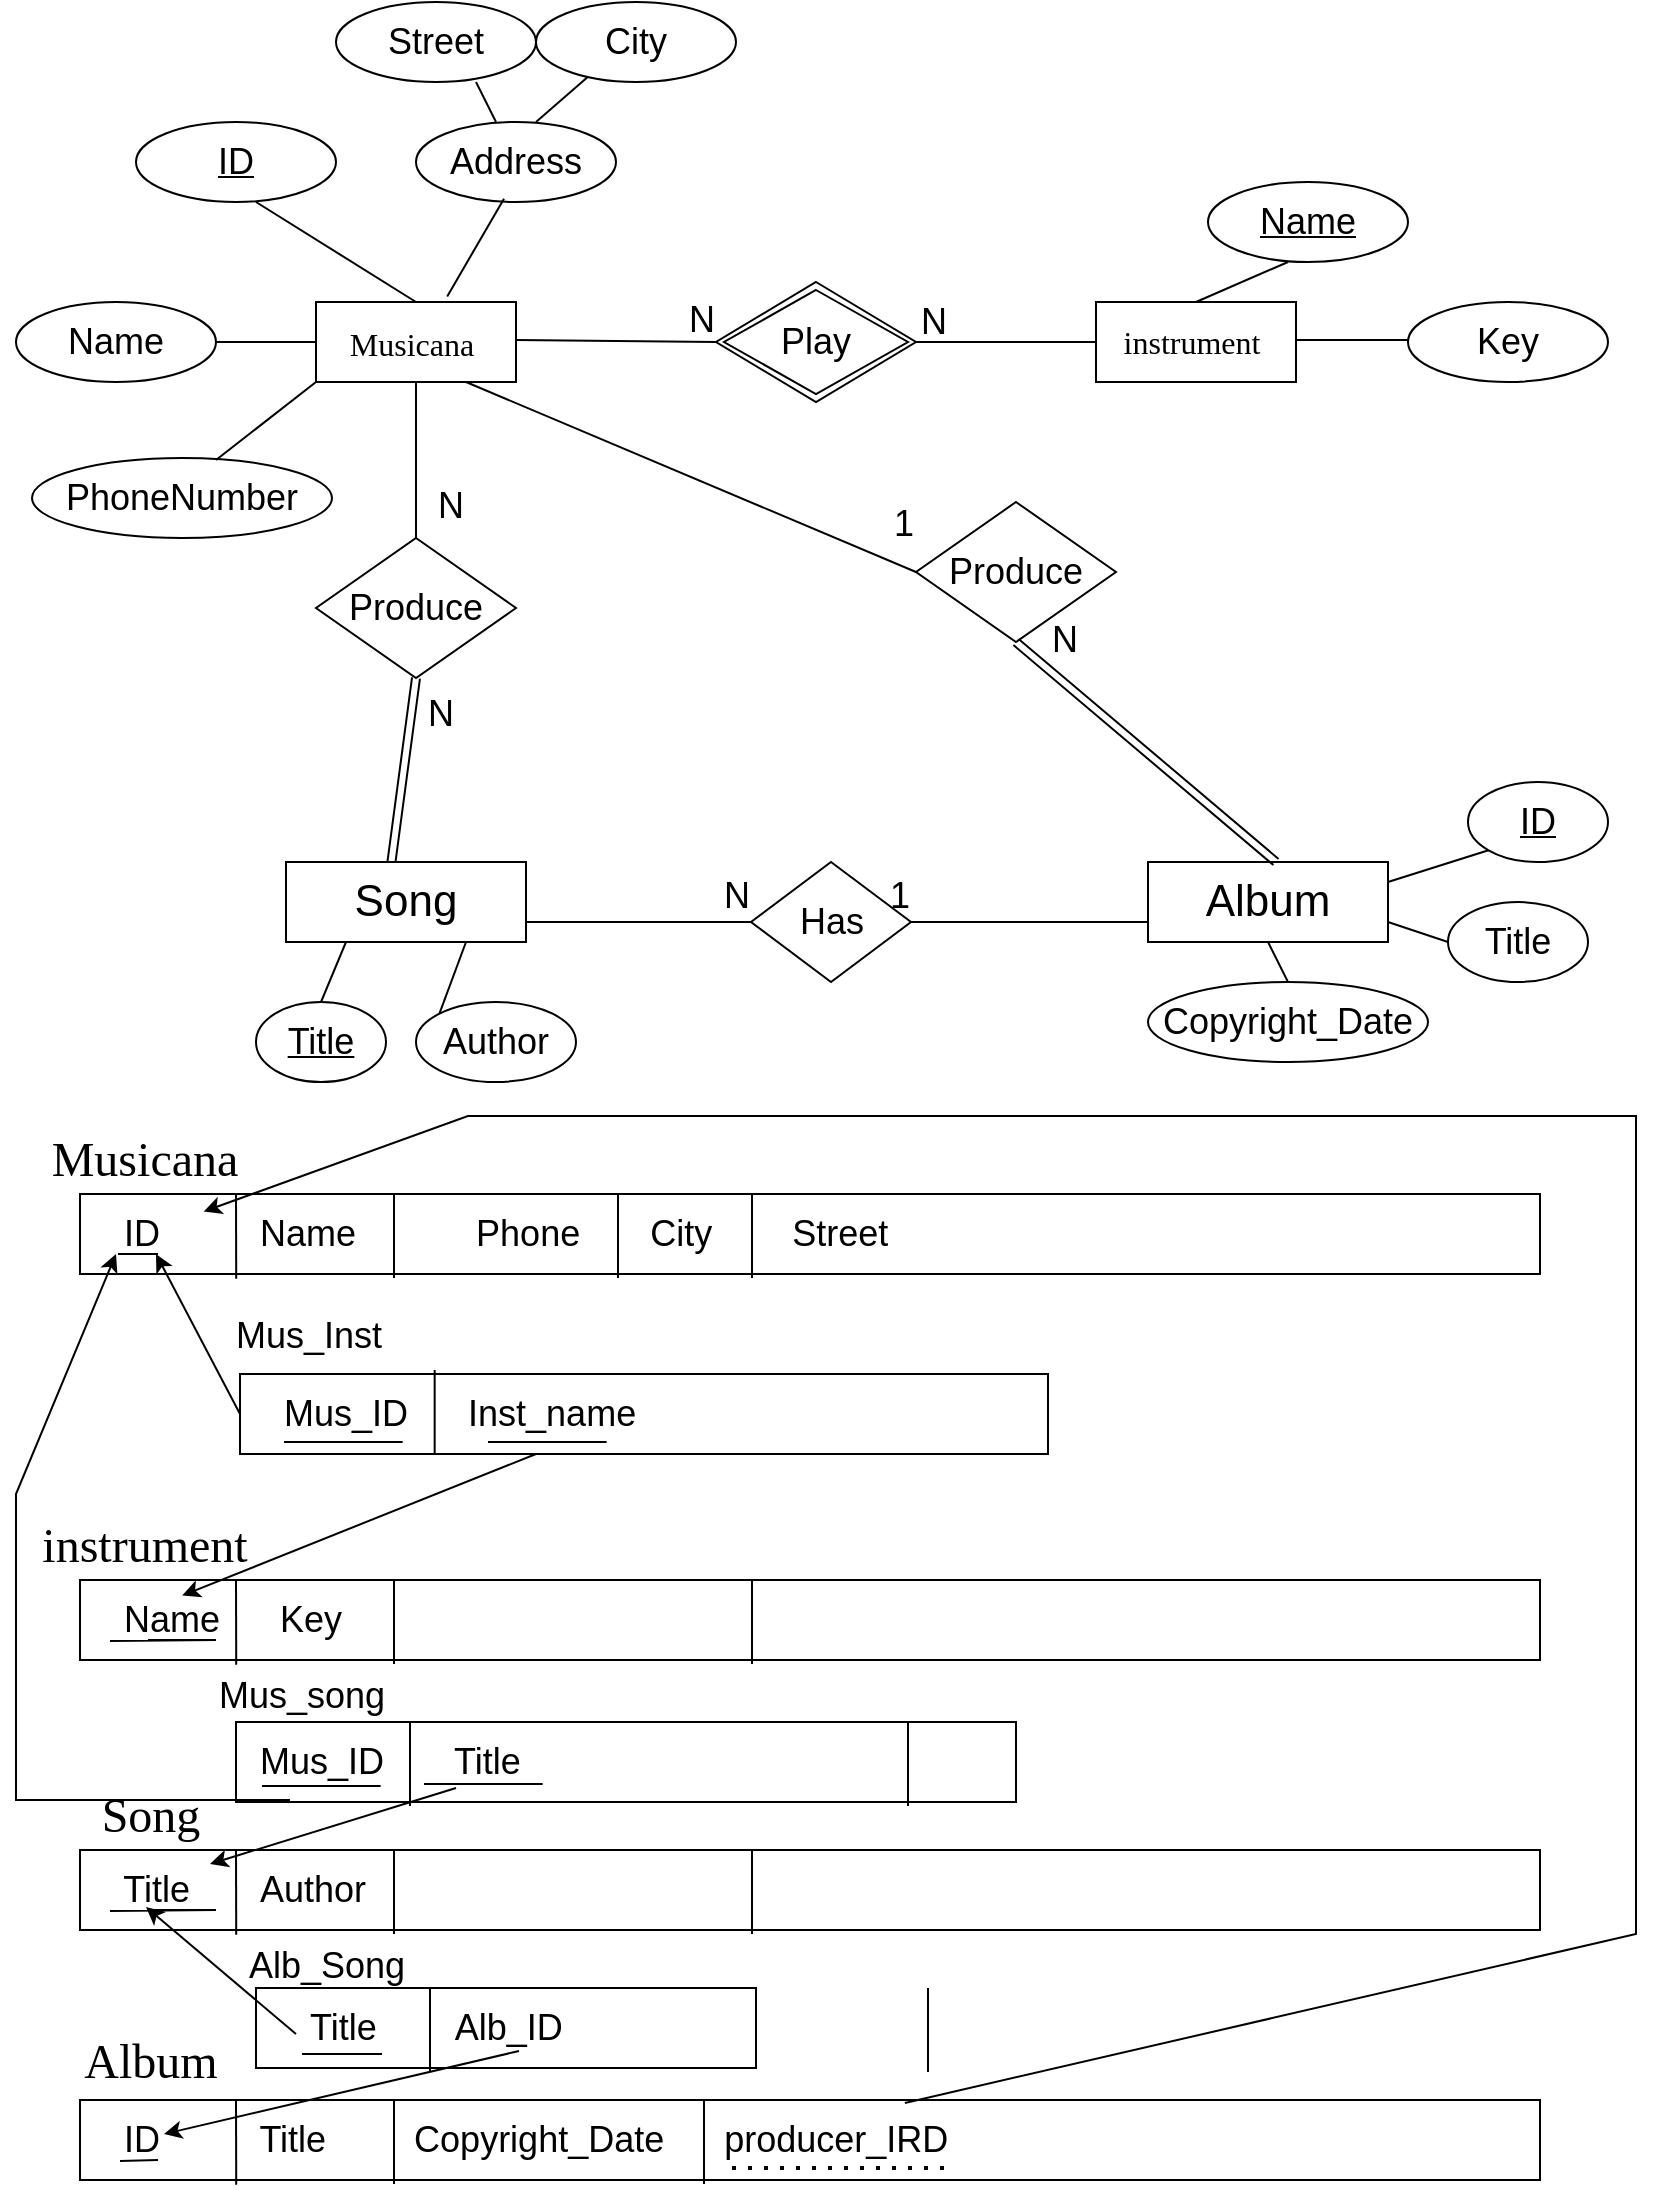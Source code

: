 <mxfile version="24.7.5">
  <diagram name="Page-1" id="nzHkagQQSFCx0A0-8uom">
    <mxGraphModel dx="2302" dy="1347" grid="1" gridSize="10" guides="1" tooltips="1" connect="1" arrows="1" fold="1" page="1" pageScale="1" pageWidth="850" pageHeight="1100" math="0" shadow="0">
      <root>
        <mxCell id="0" />
        <mxCell id="1" parent="0" />
        <mxCell id="NUFsKL0PFLLsc1Rbk0hu-1" value="&lt;span style=&quot;font-size:12.0pt;font-family:&amp;quot;Cambria&amp;quot;,serif;&lt;br/&gt;mso-fareast-font-family:&amp;quot;Times New Roman&amp;quot;;mso-bidi-font-family:TimesNewRomanPSMT;&lt;br/&gt;mso-ansi-language:EN-US;mso-fareast-language:EN-US;mso-bidi-language:AR-EG&quot;&gt;Musicana&amp;nbsp;&lt;/span&gt;" style="whiteSpace=wrap;html=1;align=center;strokeColor=default;verticalAlign=middle;fontFamily=Helvetica;fontSize=22;fontColor=default;fillColor=default;" parent="1" vertex="1">
          <mxGeometry x="160" y="154" width="100" height="40" as="geometry" />
        </mxCell>
        <mxCell id="NUFsKL0PFLLsc1Rbk0hu-2" value="Name" style="ellipse;whiteSpace=wrap;html=1;align=center;strokeColor=default;verticalAlign=middle;fontFamily=Helvetica;fontSize=18;fontColor=default;fontStyle=0;fillColor=default;" parent="1" vertex="1">
          <mxGeometry x="10" y="154" width="100" height="40" as="geometry" />
        </mxCell>
        <mxCell id="NUFsKL0PFLLsc1Rbk0hu-3" value="Address" style="ellipse;whiteSpace=wrap;html=1;align=center;strokeColor=default;verticalAlign=middle;fontFamily=Helvetica;fontSize=18;fontColor=default;fontStyle=0;fillColor=default;" parent="1" vertex="1">
          <mxGeometry x="210" y="64" width="100" height="40" as="geometry" />
        </mxCell>
        <mxCell id="NUFsKL0PFLLsc1Rbk0hu-4" value="" style="endArrow=none;html=1;rounded=0;entryX=0.5;entryY=0;entryDx=0;entryDy=0;" parent="1" target="NUFsKL0PFLLsc1Rbk0hu-1" edge="1">
          <mxGeometry relative="1" as="geometry">
            <mxPoint x="130" y="104" as="sourcePoint" />
            <mxPoint x="170" y="134" as="targetPoint" />
            <Array as="points" />
          </mxGeometry>
        </mxCell>
        <mxCell id="NUFsKL0PFLLsc1Rbk0hu-5" value="" style="endArrow=none;html=1;rounded=0;entryX=0;entryY=0.5;entryDx=0;entryDy=0;exitX=1;exitY=0.5;exitDx=0;exitDy=0;" parent="1" target="NUFsKL0PFLLsc1Rbk0hu-1" edge="1">
          <mxGeometry relative="1" as="geometry">
            <mxPoint x="110" y="174" as="sourcePoint" />
            <mxPoint x="215" y="164" as="targetPoint" />
            <Array as="points" />
          </mxGeometry>
        </mxCell>
        <mxCell id="NUFsKL0PFLLsc1Rbk0hu-6" value="" style="endArrow=none;html=1;rounded=0;entryX=0.656;entryY=-0.07;entryDx=0;entryDy=0;exitX=0.44;exitY=0.96;exitDx=0;exitDy=0;exitPerimeter=0;entryPerimeter=0;" parent="1" source="NUFsKL0PFLLsc1Rbk0hu-3" target="NUFsKL0PFLLsc1Rbk0hu-1" edge="1">
          <mxGeometry relative="1" as="geometry">
            <mxPoint x="140" y="234" as="sourcePoint" />
            <mxPoint x="190" y="234" as="targetPoint" />
            <Array as="points" />
          </mxGeometry>
        </mxCell>
        <mxCell id="NUFsKL0PFLLsc1Rbk0hu-7" value="" style="endArrow=none;html=1;rounded=0;" parent="1" edge="1">
          <mxGeometry relative="1" as="geometry">
            <mxPoint x="250" y="64" as="sourcePoint" />
            <mxPoint x="240" y="44" as="targetPoint" />
            <Array as="points" />
          </mxGeometry>
        </mxCell>
        <mxCell id="NUFsKL0PFLLsc1Rbk0hu-8" value="" style="endArrow=none;html=1;rounded=0;entryX=0.276;entryY=0.9;entryDx=0;entryDy=0;entryPerimeter=0;" parent="1" target="NUFsKL0PFLLsc1Rbk0hu-9" edge="1">
          <mxGeometry relative="1" as="geometry">
            <mxPoint x="270" y="64" as="sourcePoint" />
            <mxPoint x="290" y="44" as="targetPoint" />
            <Array as="points" />
          </mxGeometry>
        </mxCell>
        <mxCell id="NUFsKL0PFLLsc1Rbk0hu-9" value="City" style="ellipse;whiteSpace=wrap;html=1;align=center;strokeColor=default;verticalAlign=middle;fontFamily=Helvetica;fontSize=18;fontColor=default;fontStyle=0;fillColor=default;" parent="1" vertex="1">
          <mxGeometry x="270" y="4" width="100" height="40" as="geometry" />
        </mxCell>
        <mxCell id="NUFsKL0PFLLsc1Rbk0hu-10" value="Street" style="ellipse;whiteSpace=wrap;html=1;align=center;strokeColor=default;verticalAlign=middle;fontFamily=Helvetica;fontSize=18;fontColor=default;fontStyle=0;fillColor=default;" parent="1" vertex="1">
          <mxGeometry x="170" y="4" width="100" height="40" as="geometry" />
        </mxCell>
        <mxCell id="NUFsKL0PFLLsc1Rbk0hu-11" value="PhoneNumber" style="ellipse;whiteSpace=wrap;html=1;align=center;strokeColor=default;verticalAlign=middle;fontFamily=Helvetica;fontSize=18;fontColor=default;fontStyle=0;fillColor=default;" parent="1" vertex="1">
          <mxGeometry x="18" y="232" width="150" height="40" as="geometry" />
        </mxCell>
        <mxCell id="NUFsKL0PFLLsc1Rbk0hu-12" value="" style="endArrow=none;html=1;rounded=0;entryX=0.656;entryY=-0.07;entryDx=0;entryDy=0;exitX=0;exitY=1;exitDx=0;exitDy=0;entryPerimeter=0;" parent="1" source="NUFsKL0PFLLsc1Rbk0hu-1" edge="1">
          <mxGeometry relative="1" as="geometry">
            <mxPoint x="138" y="184" as="sourcePoint" />
            <mxPoint x="110" y="233" as="targetPoint" />
            <Array as="points" />
          </mxGeometry>
        </mxCell>
        <mxCell id="NUFsKL0PFLLsc1Rbk0hu-13" value="&lt;span style=&quot;font-size:12.0pt;font-family:&amp;quot;Cambria&amp;quot;,serif;&lt;br/&gt;mso-fareast-font-family:&amp;quot;Times New Roman&amp;quot;;mso-bidi-font-family:TimesNewRomanPSMT;&lt;br/&gt;mso-ansi-language:EN-US;mso-fareast-language:EN-US;mso-bidi-language:AR-EG&quot;&gt;instrument&amp;nbsp;&lt;/span&gt;" style="whiteSpace=wrap;html=1;align=center;" parent="1" vertex="1">
          <mxGeometry x="550" y="154" width="100" height="40" as="geometry" />
        </mxCell>
        <mxCell id="NUFsKL0PFLLsc1Rbk0hu-14" value="" style="endArrow=none;html=1;rounded=0;entryX=0.4;entryY=1;entryDx=0;entryDy=0;exitX=0.5;exitY=0;exitDx=0;exitDy=0;entryPerimeter=0;" parent="1" source="NUFsKL0PFLLsc1Rbk0hu-13" target="NUFsKL0PFLLsc1Rbk0hu-17" edge="1">
          <mxGeometry relative="1" as="geometry">
            <mxPoint x="586" y="133.5" as="sourcePoint" />
            <mxPoint x="636" y="133.5" as="targetPoint" />
            <Array as="points" />
          </mxGeometry>
        </mxCell>
        <mxCell id="NUFsKL0PFLLsc1Rbk0hu-15" value="Key" style="ellipse;whiteSpace=wrap;html=1;align=center;strokeColor=default;verticalAlign=middle;fontFamily=Helvetica;fontSize=18;fontColor=default;fontStyle=0;fillColor=default;" parent="1" vertex="1">
          <mxGeometry x="706" y="154" width="100" height="40" as="geometry" />
        </mxCell>
        <mxCell id="NUFsKL0PFLLsc1Rbk0hu-16" value="" style="endArrow=none;html=1;rounded=0;entryX=0.656;entryY=-0.07;entryDx=0;entryDy=0;entryPerimeter=0;" parent="1" edge="1">
          <mxGeometry relative="1" as="geometry">
            <mxPoint x="706" y="173" as="sourcePoint" />
            <mxPoint x="650" y="173" as="targetPoint" />
            <Array as="points" />
          </mxGeometry>
        </mxCell>
        <mxCell id="NUFsKL0PFLLsc1Rbk0hu-17" value="Name" style="ellipse;whiteSpace=wrap;html=1;align=center;fontStyle=4;strokeColor=default;verticalAlign=middle;fontFamily=Helvetica;fontSize=18;fontColor=default;fillColor=default;" parent="1" vertex="1">
          <mxGeometry x="606" y="94" width="100" height="40" as="geometry" />
        </mxCell>
        <mxCell id="NUFsKL0PFLLsc1Rbk0hu-18" value="Song" style="whiteSpace=wrap;html=1;align=center;fontSize=22;" parent="1" vertex="1">
          <mxGeometry x="145" y="434" width="120" height="40" as="geometry" />
        </mxCell>
        <mxCell id="NUFsKL0PFLLsc1Rbk0hu-19" value="Title" style="ellipse;whiteSpace=wrap;html=1;align=center;fontStyle=4;fontSize=18;strokeColor=default;verticalAlign=middle;fontFamily=Helvetica;fontColor=default;fillColor=default;" parent="1" vertex="1">
          <mxGeometry x="130" y="504" width="65" height="40" as="geometry" />
        </mxCell>
        <mxCell id="NUFsKL0PFLLsc1Rbk0hu-20" value="Author" style="ellipse;whiteSpace=wrap;html=1;align=center;fontStyle=0;fontSize=18;strokeColor=default;verticalAlign=middle;fontFamily=Helvetica;fontColor=default;fillColor=default;" parent="1" vertex="1">
          <mxGeometry x="210" y="504" width="80" height="40" as="geometry" />
        </mxCell>
        <mxCell id="NUFsKL0PFLLsc1Rbk0hu-21" value="" style="endArrow=none;html=1;rounded=0;fontSize=18;exitX=0;exitY=0;exitDx=0;exitDy=0;entryX=0.75;entryY=1;entryDx=0;entryDy=0;" parent="1" source="NUFsKL0PFLLsc1Rbk0hu-20" target="NUFsKL0PFLLsc1Rbk0hu-18" edge="1">
          <mxGeometry relative="1" as="geometry">
            <mxPoint x="105" y="244" as="sourcePoint" />
            <mxPoint x="265" y="244" as="targetPoint" />
          </mxGeometry>
        </mxCell>
        <mxCell id="NUFsKL0PFLLsc1Rbk0hu-22" value="" style="endArrow=none;html=1;rounded=0;fontSize=18;exitX=0.5;exitY=0;exitDx=0;exitDy=0;entryX=0.25;entryY=1;entryDx=0;entryDy=0;" parent="1" source="NUFsKL0PFLLsc1Rbk0hu-19" target="NUFsKL0PFLLsc1Rbk0hu-18" edge="1">
          <mxGeometry relative="1" as="geometry">
            <mxPoint x="115" y="254" as="sourcePoint" />
            <mxPoint x="275" y="254" as="targetPoint" />
          </mxGeometry>
        </mxCell>
        <mxCell id="NUFsKL0PFLLsc1Rbk0hu-23" value="Album" style="whiteSpace=wrap;html=1;align=center;fontSize=22;" parent="1" vertex="1">
          <mxGeometry x="576" y="434" width="120" height="40" as="geometry" />
        </mxCell>
        <mxCell id="NUFsKL0PFLLsc1Rbk0hu-24" value="Title" style="ellipse;whiteSpace=wrap;html=1;align=center;fontStyle=0;fontSize=18;" parent="1" vertex="1">
          <mxGeometry x="726" y="454" width="70" height="40" as="geometry" />
        </mxCell>
        <mxCell id="NUFsKL0PFLLsc1Rbk0hu-25" value="Copyright_Date" style="ellipse;whiteSpace=wrap;html=1;align=center;fontStyle=0;fontSize=18;" parent="1" vertex="1">
          <mxGeometry x="576" y="494" width="140" height="40" as="geometry" />
        </mxCell>
        <mxCell id="NUFsKL0PFLLsc1Rbk0hu-26" value="ID" style="ellipse;whiteSpace=wrap;html=1;align=center;fontStyle=4;fontSize=18;" parent="1" vertex="1">
          <mxGeometry x="736" y="394" width="70" height="40" as="geometry" />
        </mxCell>
        <mxCell id="NUFsKL0PFLLsc1Rbk0hu-27" value="" style="endArrow=none;html=1;rounded=0;fontSize=18;exitX=0.5;exitY=0;exitDx=0;exitDy=0;entryX=0.5;entryY=1;entryDx=0;entryDy=0;" parent="1" source="NUFsKL0PFLLsc1Rbk0hu-25" target="NUFsKL0PFLLsc1Rbk0hu-23" edge="1">
          <mxGeometry relative="1" as="geometry">
            <mxPoint x="376" y="404" as="sourcePoint" />
            <mxPoint x="536" y="404" as="targetPoint" />
          </mxGeometry>
        </mxCell>
        <mxCell id="NUFsKL0PFLLsc1Rbk0hu-28" value="" style="endArrow=none;html=1;rounded=0;fontSize=18;exitX=0;exitY=0.5;exitDx=0;exitDy=0;entryX=1;entryY=0.75;entryDx=0;entryDy=0;" parent="1" source="NUFsKL0PFLLsc1Rbk0hu-24" target="NUFsKL0PFLLsc1Rbk0hu-23" edge="1">
          <mxGeometry relative="1" as="geometry">
            <mxPoint x="386" y="414" as="sourcePoint" />
            <mxPoint x="546" y="414" as="targetPoint" />
          </mxGeometry>
        </mxCell>
        <mxCell id="NUFsKL0PFLLsc1Rbk0hu-29" value="" style="endArrow=none;html=1;rounded=0;fontSize=18;entryX=0;entryY=1;entryDx=0;entryDy=0;exitX=1;exitY=0.25;exitDx=0;exitDy=0;" parent="1" source="NUFsKL0PFLLsc1Rbk0hu-23" target="NUFsKL0PFLLsc1Rbk0hu-26" edge="1">
          <mxGeometry relative="1" as="geometry">
            <mxPoint x="396" y="424" as="sourcePoint" />
            <mxPoint x="556" y="424" as="targetPoint" />
          </mxGeometry>
        </mxCell>
        <mxCell id="NUFsKL0PFLLsc1Rbk0hu-30" value="Play" style="shape=rhombus;double=1;perimeter=rhombusPerimeter;whiteSpace=wrap;html=1;align=center;strokeColor=default;verticalAlign=middle;fontFamily=Helvetica;fontSize=18;fontColor=default;fontStyle=0;fillColor=default;" parent="1" vertex="1">
          <mxGeometry x="360" y="144" width="100" height="60" as="geometry" />
        </mxCell>
        <mxCell id="NUFsKL0PFLLsc1Rbk0hu-31" value="" style="endArrow=none;html=1;rounded=0;entryX=0;entryY=0.5;entryDx=0;entryDy=0;" parent="1" target="NUFsKL0PFLLsc1Rbk0hu-30" edge="1">
          <mxGeometry relative="1" as="geometry">
            <mxPoint x="260" y="173" as="sourcePoint" />
            <mxPoint x="420" y="173" as="targetPoint" />
          </mxGeometry>
        </mxCell>
        <mxCell id="NUFsKL0PFLLsc1Rbk0hu-32" value="N" style="resizable=0;html=1;whiteSpace=wrap;align=center;verticalAlign=middle;strokeColor=default;fontFamily=Helvetica;fontSize=18;fontColor=default;fontStyle=0;fillColor=default;" parent="NUFsKL0PFLLsc1Rbk0hu-31" connectable="0" vertex="1">
          <mxGeometry x="1" relative="1" as="geometry">
            <mxPoint x="-7" y="-11" as="offset" />
          </mxGeometry>
        </mxCell>
        <mxCell id="NUFsKL0PFLLsc1Rbk0hu-33" value="" style="endArrow=none;html=1;rounded=0;exitX=0;exitY=0.5;exitDx=0;exitDy=0;entryX=1;entryY=0.5;entryDx=0;entryDy=0;spacingTop=0;strokeColor=default;align=center;verticalAlign=middle;fontFamily=Helvetica;fontSize=18;fontColor=default;fontStyle=0;fillColor=default;" parent="1" source="NUFsKL0PFLLsc1Rbk0hu-13" target="NUFsKL0PFLLsc1Rbk0hu-30" edge="1">
          <mxGeometry relative="1" as="geometry">
            <mxPoint x="270" y="183" as="sourcePoint" />
            <mxPoint x="450" y="174" as="targetPoint" />
          </mxGeometry>
        </mxCell>
        <mxCell id="NUFsKL0PFLLsc1Rbk0hu-34" value="N" style="resizable=0;html=1;whiteSpace=wrap;align=center;verticalAlign=middle;strokeColor=default;fontFamily=Helvetica;fontSize=18;fontColor=default;fontStyle=0;fillColor=default;" parent="NUFsKL0PFLLsc1Rbk0hu-33" connectable="0" vertex="1">
          <mxGeometry x="1" relative="1" as="geometry">
            <mxPoint x="9" y="-10" as="offset" />
          </mxGeometry>
        </mxCell>
        <mxCell id="NUFsKL0PFLLsc1Rbk0hu-35" value="ID" style="ellipse;whiteSpace=wrap;html=1;align=center;fontStyle=4;strokeColor=default;verticalAlign=middle;fontFamily=Helvetica;fontSize=18;fontColor=default;fillColor=default;" parent="1" vertex="1">
          <mxGeometry x="70" y="64" width="100" height="40" as="geometry" />
        </mxCell>
        <mxCell id="NUFsKL0PFLLsc1Rbk0hu-36" value="Has" style="shape=rhombus;perimeter=rhombusPerimeter;whiteSpace=wrap;html=1;align=center;fontSize=18;" parent="1" vertex="1">
          <mxGeometry x="377.5" y="434" width="80" height="60" as="geometry" />
        </mxCell>
        <mxCell id="NUFsKL0PFLLsc1Rbk0hu-37" value="" style="endArrow=none;html=1;rounded=0;fontSize=18;exitX=1;exitY=0.75;exitDx=0;exitDy=0;entryX=0;entryY=0.5;entryDx=0;entryDy=0;" parent="1" source="NUFsKL0PFLLsc1Rbk0hu-18" target="NUFsKL0PFLLsc1Rbk0hu-36" edge="1">
          <mxGeometry relative="1" as="geometry">
            <mxPoint x="332.5" y="464" as="sourcePoint" />
            <mxPoint x="567.5" y="474" as="targetPoint" />
          </mxGeometry>
        </mxCell>
        <mxCell id="NUFsKL0PFLLsc1Rbk0hu-38" value="N" style="resizable=0;html=1;align=right;verticalAlign=bottom;fontSize=18;" parent="NUFsKL0PFLLsc1Rbk0hu-37" connectable="0" vertex="1">
          <mxGeometry x="1" relative="1" as="geometry" />
        </mxCell>
        <mxCell id="NUFsKL0PFLLsc1Rbk0hu-39" value="" style="endArrow=none;html=1;rounded=0;fontSize=18;exitX=0;exitY=0.75;exitDx=0;exitDy=0;entryX=1;entryY=0.5;entryDx=0;entryDy=0;" parent="1" source="NUFsKL0PFLLsc1Rbk0hu-23" target="NUFsKL0PFLLsc1Rbk0hu-36" edge="1">
          <mxGeometry relative="1" as="geometry">
            <mxPoint x="517.5" y="464" as="sourcePoint" />
            <mxPoint x="567.5" y="474" as="targetPoint" />
          </mxGeometry>
        </mxCell>
        <mxCell id="NUFsKL0PFLLsc1Rbk0hu-40" value="1" style="resizable=0;html=1;align=right;verticalAlign=bottom;fontSize=18;" parent="NUFsKL0PFLLsc1Rbk0hu-39" connectable="0" vertex="1">
          <mxGeometry x="1" relative="1" as="geometry" />
        </mxCell>
        <mxCell id="NUFsKL0PFLLsc1Rbk0hu-41" value="" style="endArrow=none;html=1;rounded=0;fontSize=18;exitX=0.75;exitY=1;exitDx=0;exitDy=0;entryX=0;entryY=0.5;entryDx=0;entryDy=0;" parent="1" source="NUFsKL0PFLLsc1Rbk0hu-1" target="NUFsKL0PFLLsc1Rbk0hu-43" edge="1">
          <mxGeometry relative="1" as="geometry">
            <mxPoint x="320" y="264" as="sourcePoint" />
            <mxPoint x="560" y="314" as="targetPoint" />
          </mxGeometry>
        </mxCell>
        <mxCell id="NUFsKL0PFLLsc1Rbk0hu-42" value="1" style="resizable=0;html=1;align=right;verticalAlign=bottom;fontSize=18;" parent="NUFsKL0PFLLsc1Rbk0hu-41" connectable="0" vertex="1">
          <mxGeometry x="1" relative="1" as="geometry">
            <mxPoint y="-10" as="offset" />
          </mxGeometry>
        </mxCell>
        <mxCell id="NUFsKL0PFLLsc1Rbk0hu-43" value="Produce" style="shape=rhombus;perimeter=rhombusPerimeter;whiteSpace=wrap;html=1;align=center;fontSize=18;" parent="1" vertex="1">
          <mxGeometry x="460" y="254" width="100" height="70" as="geometry" />
        </mxCell>
        <mxCell id="NUFsKL0PFLLsc1Rbk0hu-44" value="" style="shape=link;html=1;rounded=0;fontFamily=Helvetica;fontSize=18;fontColor=default;fontStyle=0;resizable=0;entryX=0.5;entryY=1;entryDx=0;entryDy=0;" parent="1" target="NUFsKL0PFLLsc1Rbk0hu-43" edge="1">
          <mxGeometry relative="1" as="geometry">
            <mxPoint x="640" y="434" as="sourcePoint" />
            <mxPoint x="570" y="254" as="targetPoint" />
          </mxGeometry>
        </mxCell>
        <mxCell id="NUFsKL0PFLLsc1Rbk0hu-45" value="N" style="resizable=0;html=1;whiteSpace=wrap;align=right;verticalAlign=bottom;strokeColor=default;fontFamily=Helvetica;fontSize=18;fontColor=default;fontStyle=0;fillColor=default;" parent="NUFsKL0PFLLsc1Rbk0hu-44" connectable="0" vertex="1">
          <mxGeometry x="1" relative="1" as="geometry">
            <mxPoint x="33" y="13" as="offset" />
          </mxGeometry>
        </mxCell>
        <mxCell id="NUFsKL0PFLLsc1Rbk0hu-46" value="N" style="resizable=0;html=1;align=right;verticalAlign=bottom;fontSize=18;" parent="1" connectable="0" vertex="1">
          <mxGeometry x="230" y="264.0" as="geometry">
            <mxPoint x="4" y="5" as="offset" />
          </mxGeometry>
        </mxCell>
        <mxCell id="NUFsKL0PFLLsc1Rbk0hu-47" value="" style="endArrow=none;html=1;rounded=0;fontSize=18;exitX=0.5;exitY=1;exitDx=0;exitDy=0;entryX=0.5;entryY=0;entryDx=0;entryDy=0;" parent="1" source="NUFsKL0PFLLsc1Rbk0hu-1" target="NUFsKL0PFLLsc1Rbk0hu-48" edge="1">
          <mxGeometry relative="1" as="geometry">
            <mxPoint x="160" y="195.84" as="sourcePoint" />
            <mxPoint x="485" y="315.84" as="targetPoint" />
          </mxGeometry>
        </mxCell>
        <mxCell id="NUFsKL0PFLLsc1Rbk0hu-48" value="Produce" style="shape=rhombus;perimeter=rhombusPerimeter;whiteSpace=wrap;html=1;align=center;fontSize=18;" parent="1" vertex="1">
          <mxGeometry x="160" y="272" width="100" height="70" as="geometry" />
        </mxCell>
        <mxCell id="NUFsKL0PFLLsc1Rbk0hu-49" value="" style="shape=link;html=1;rounded=0;fontFamily=Helvetica;fontSize=18;fontColor=default;fontStyle=0;resizable=0;exitX=0.606;exitY=-0.046;exitDx=0;exitDy=0;exitPerimeter=0;entryX=0.5;entryY=1;entryDx=0;entryDy=0;" parent="1" target="NUFsKL0PFLLsc1Rbk0hu-48" edge="1">
          <mxGeometry relative="1" as="geometry">
            <mxPoint x="197.72" y="434.0" as="sourcePoint" />
            <mxPoint x="250" y="374" as="targetPoint" />
          </mxGeometry>
        </mxCell>
        <mxCell id="NUFsKL0PFLLsc1Rbk0hu-50" value="N" style="resizable=0;html=1;whiteSpace=wrap;align=right;verticalAlign=bottom;strokeColor=default;fontFamily=Helvetica;fontSize=18;fontColor=default;fontStyle=0;fillColor=default;" parent="NUFsKL0PFLLsc1Rbk0hu-49" connectable="0" vertex="1">
          <mxGeometry x="1" relative="1" as="geometry">
            <mxPoint x="20" y="32" as="offset" />
          </mxGeometry>
        </mxCell>
        <mxCell id="wKg0UDCEt5iju9ze2TBS-1" value="&lt;font style=&quot;font-size: 18px;&quot;&gt;&amp;nbsp; &amp;nbsp; ID&amp;nbsp; &amp;nbsp; &amp;nbsp; &amp;nbsp; &amp;nbsp; Name&amp;nbsp; &amp;nbsp; &amp;nbsp; &amp;nbsp; &amp;nbsp; &amp;nbsp; Phone&amp;nbsp; &amp;nbsp; &amp;nbsp; &amp;nbsp;City&amp;nbsp; &amp;nbsp; &amp;nbsp; &amp;nbsp; Street&lt;/font&gt;" style="rounded=0;whiteSpace=wrap;html=1;align=left;" vertex="1" parent="1">
          <mxGeometry x="42" y="600" width="730" height="40" as="geometry" />
        </mxCell>
        <mxCell id="wKg0UDCEt5iju9ze2TBS-3" value="" style="endArrow=none;html=1;rounded=0;exitX=0.107;exitY=1.058;exitDx=0;exitDy=0;exitPerimeter=0;" edge="1" parent="1" source="wKg0UDCEt5iju9ze2TBS-1">
          <mxGeometry width="50" height="50" relative="1" as="geometry">
            <mxPoint x="70" y="650" as="sourcePoint" />
            <mxPoint x="120" y="600" as="targetPoint" />
          </mxGeometry>
        </mxCell>
        <mxCell id="wKg0UDCEt5iju9ze2TBS-4" value="" style="endArrow=none;html=1;rounded=0;exitX=0.107;exitY=1.058;exitDx=0;exitDy=0;exitPerimeter=0;" edge="1" parent="1">
          <mxGeometry width="50" height="50" relative="1" as="geometry">
            <mxPoint x="199" y="642" as="sourcePoint" />
            <mxPoint x="199" y="600" as="targetPoint" />
          </mxGeometry>
        </mxCell>
        <mxCell id="wKg0UDCEt5iju9ze2TBS-5" value="" style="endArrow=none;html=1;rounded=0;exitX=0.107;exitY=1.058;exitDx=0;exitDy=0;exitPerimeter=0;" edge="1" parent="1">
          <mxGeometry width="50" height="50" relative="1" as="geometry">
            <mxPoint x="311" y="642" as="sourcePoint" />
            <mxPoint x="311" y="600" as="targetPoint" />
          </mxGeometry>
        </mxCell>
        <mxCell id="wKg0UDCEt5iju9ze2TBS-6" value="" style="endArrow=none;html=1;rounded=0;exitX=0.107;exitY=1.058;exitDx=0;exitDy=0;exitPerimeter=0;" edge="1" parent="1">
          <mxGeometry width="50" height="50" relative="1" as="geometry">
            <mxPoint x="378" y="642" as="sourcePoint" />
            <mxPoint x="378" y="600" as="targetPoint" />
          </mxGeometry>
        </mxCell>
        <mxCell id="wKg0UDCEt5iju9ze2TBS-7" value="" style="endArrow=none;html=1;rounded=0;" edge="1" parent="1">
          <mxGeometry width="50" height="50" relative="1" as="geometry">
            <mxPoint x="81" y="630" as="sourcePoint" />
            <mxPoint x="61" y="630" as="targetPoint" />
          </mxGeometry>
        </mxCell>
        <mxCell id="wKg0UDCEt5iju9ze2TBS-8" value="&lt;span style=&quot;font-family: Cambria, serif; text-wrap: wrap;&quot;&gt;&lt;font style=&quot;font-size: 24px;&quot;&gt;Musicana&amp;nbsp;&lt;/font&gt;&lt;/span&gt;" style="text;html=1;align=center;verticalAlign=middle;resizable=0;points=[];autosize=1;strokeColor=none;fillColor=none;" vertex="1" parent="1">
          <mxGeometry x="12" y="563" width="130" height="40" as="geometry" />
        </mxCell>
        <mxCell id="wKg0UDCEt5iju9ze2TBS-9" value="&lt;font style=&quot;font-size: 18px;&quot;&gt;&amp;nbsp; &amp;nbsp; Name&amp;nbsp; &amp;nbsp; &amp;nbsp; Key&amp;nbsp; &amp;nbsp; &amp;nbsp; &amp;nbsp; &amp;nbsp; &amp;nbsp;&amp;nbsp;&lt;/font&gt;" style="rounded=0;whiteSpace=wrap;html=1;align=left;" vertex="1" parent="1">
          <mxGeometry x="42" y="793" width="730" height="40" as="geometry" />
        </mxCell>
        <mxCell id="wKg0UDCEt5iju9ze2TBS-10" value="" style="endArrow=none;html=1;rounded=0;exitX=0.107;exitY=1.058;exitDx=0;exitDy=0;exitPerimeter=0;" edge="1" source="wKg0UDCEt5iju9ze2TBS-9" parent="1">
          <mxGeometry width="50" height="50" relative="1" as="geometry">
            <mxPoint x="70" y="843" as="sourcePoint" />
            <mxPoint x="120" y="793" as="targetPoint" />
          </mxGeometry>
        </mxCell>
        <mxCell id="wKg0UDCEt5iju9ze2TBS-11" value="" style="endArrow=none;html=1;rounded=0;exitX=0.107;exitY=1.058;exitDx=0;exitDy=0;exitPerimeter=0;" edge="1" parent="1">
          <mxGeometry width="50" height="50" relative="1" as="geometry">
            <mxPoint x="199" y="835" as="sourcePoint" />
            <mxPoint x="199" y="793" as="targetPoint" />
          </mxGeometry>
        </mxCell>
        <mxCell id="wKg0UDCEt5iju9ze2TBS-13" value="" style="endArrow=none;html=1;rounded=0;exitX=0.107;exitY=1.058;exitDx=0;exitDy=0;exitPerimeter=0;" edge="1" parent="1">
          <mxGeometry width="50" height="50" relative="1" as="geometry">
            <mxPoint x="378" y="835" as="sourcePoint" />
            <mxPoint x="378" y="793" as="targetPoint" />
          </mxGeometry>
        </mxCell>
        <mxCell id="wKg0UDCEt5iju9ze2TBS-14" value="" style="endArrow=none;html=1;rounded=0;" edge="1" parent="1">
          <mxGeometry width="50" height="50" relative="1" as="geometry">
            <mxPoint x="57" y="823.549" as="sourcePoint" />
            <mxPoint x="76" y="823" as="targetPoint" />
            <Array as="points">
              <mxPoint x="110" y="823" />
            </Array>
          </mxGeometry>
        </mxCell>
        <mxCell id="wKg0UDCEt5iju9ze2TBS-15" value="&lt;span style=&quot;font-family: Cambria, serif; text-wrap: wrap;&quot;&gt;&lt;font style=&quot;font-size: 24px;&quot;&gt;instrument&amp;nbsp;&lt;/font&gt;&lt;/span&gt;" style="text;html=1;align=center;verticalAlign=middle;resizable=0;points=[];autosize=1;strokeColor=none;fillColor=none;" vertex="1" parent="1">
          <mxGeometry x="7" y="756" width="140" height="40" as="geometry" />
        </mxCell>
        <mxCell id="wKg0UDCEt5iju9ze2TBS-17" value="&lt;font style=&quot;font-size: 18px;&quot;&gt;&amp;nbsp; &amp;nbsp; Title&amp;nbsp; &amp;nbsp; &amp;nbsp; &amp;nbsp;Author&amp;nbsp; &amp;nbsp; &amp;nbsp; &amp;nbsp; &amp;nbsp; &amp;nbsp;&amp;nbsp;&lt;/font&gt;" style="rounded=0;whiteSpace=wrap;html=1;align=left;" vertex="1" parent="1">
          <mxGeometry x="42" y="928" width="730" height="40" as="geometry" />
        </mxCell>
        <mxCell id="wKg0UDCEt5iju9ze2TBS-18" value="" style="endArrow=none;html=1;rounded=0;exitX=0.107;exitY=1.058;exitDx=0;exitDy=0;exitPerimeter=0;" edge="1" source="wKg0UDCEt5iju9ze2TBS-17" parent="1">
          <mxGeometry width="50" height="50" relative="1" as="geometry">
            <mxPoint x="70" y="978" as="sourcePoint" />
            <mxPoint x="120" y="928" as="targetPoint" />
          </mxGeometry>
        </mxCell>
        <mxCell id="wKg0UDCEt5iju9ze2TBS-19" value="" style="endArrow=none;html=1;rounded=0;exitX=0.107;exitY=1.058;exitDx=0;exitDy=0;exitPerimeter=0;" edge="1" parent="1">
          <mxGeometry width="50" height="50" relative="1" as="geometry">
            <mxPoint x="199" y="970" as="sourcePoint" />
            <mxPoint x="199" y="928" as="targetPoint" />
          </mxGeometry>
        </mxCell>
        <mxCell id="wKg0UDCEt5iju9ze2TBS-21" value="" style="endArrow=none;html=1;rounded=0;exitX=0.107;exitY=1.058;exitDx=0;exitDy=0;exitPerimeter=0;" edge="1" parent="1">
          <mxGeometry width="50" height="50" relative="1" as="geometry">
            <mxPoint x="378" y="970" as="sourcePoint" />
            <mxPoint x="378" y="928" as="targetPoint" />
          </mxGeometry>
        </mxCell>
        <mxCell id="wKg0UDCEt5iju9ze2TBS-22" value="" style="endArrow=none;html=1;rounded=0;" edge="1" parent="1">
          <mxGeometry width="50" height="50" relative="1" as="geometry">
            <mxPoint x="57" y="958.549" as="sourcePoint" />
            <mxPoint x="76" y="958" as="targetPoint" />
            <Array as="points">
              <mxPoint x="110" y="958" />
            </Array>
          </mxGeometry>
        </mxCell>
        <mxCell id="wKg0UDCEt5iju9ze2TBS-23" value="&lt;span style=&quot;font-family: Cambria, serif; text-wrap: wrap;&quot;&gt;&lt;font style=&quot;font-size: 24px;&quot;&gt;Song&lt;/font&gt;&lt;/span&gt;" style="text;html=1;align=center;verticalAlign=middle;resizable=0;points=[];autosize=1;strokeColor=none;fillColor=none;" vertex="1" parent="1">
          <mxGeometry x="42" y="891" width="70" height="40" as="geometry" />
        </mxCell>
        <mxCell id="wKg0UDCEt5iju9ze2TBS-25" value="&lt;font style=&quot;font-size: 18px;&quot;&gt;&amp;nbsp; &amp;nbsp; ID&amp;nbsp; &amp;nbsp; &amp;nbsp; &amp;nbsp; &amp;nbsp; Title&lt;span style=&quot;white-space: pre;&quot;&gt;&#x9;&lt;/span&gt;&amp;nbsp;&lt;/font&gt;&lt;span style=&quot;font-size: 18px; text-align: center;&quot;&gt;Copyright_Date&lt;span style=&quot;white-space: pre;&quot;&gt;&#x9;&lt;/span&gt;&lt;/span&gt;&lt;font style=&quot;font-size: 18px;&quot;&gt;producer_IRD&lt;/font&gt;" style="rounded=0;whiteSpace=wrap;html=1;align=left;" vertex="1" parent="1">
          <mxGeometry x="42" y="1053" width="730" height="40" as="geometry" />
        </mxCell>
        <mxCell id="wKg0UDCEt5iju9ze2TBS-26" value="" style="endArrow=none;html=1;rounded=0;exitX=0.107;exitY=1.058;exitDx=0;exitDy=0;exitPerimeter=0;" edge="1" source="wKg0UDCEt5iju9ze2TBS-25" parent="1">
          <mxGeometry width="50" height="50" relative="1" as="geometry">
            <mxPoint x="70" y="1103" as="sourcePoint" />
            <mxPoint x="120" y="1053" as="targetPoint" />
          </mxGeometry>
        </mxCell>
        <mxCell id="wKg0UDCEt5iju9ze2TBS-27" value="" style="endArrow=none;html=1;rounded=0;exitX=0.107;exitY=1.058;exitDx=0;exitDy=0;exitPerimeter=0;" edge="1" parent="1">
          <mxGeometry width="50" height="50" relative="1" as="geometry">
            <mxPoint x="199" y="1095" as="sourcePoint" />
            <mxPoint x="199" y="1053" as="targetPoint" />
          </mxGeometry>
        </mxCell>
        <mxCell id="wKg0UDCEt5iju9ze2TBS-28" value="" style="endArrow=none;html=1;rounded=0;exitX=0.107;exitY=1.058;exitDx=0;exitDy=0;exitPerimeter=0;" edge="1" parent="1">
          <mxGeometry width="50" height="50" relative="1" as="geometry">
            <mxPoint x="354" y="1095" as="sourcePoint" />
            <mxPoint x="354" y="1053" as="targetPoint" />
          </mxGeometry>
        </mxCell>
        <mxCell id="wKg0UDCEt5iju9ze2TBS-30" value="" style="endArrow=none;html=1;rounded=0;" edge="1" parent="1">
          <mxGeometry width="50" height="50" relative="1" as="geometry">
            <mxPoint x="62" y="1083.549" as="sourcePoint" />
            <mxPoint x="81" y="1083" as="targetPoint" />
            <Array as="points" />
          </mxGeometry>
        </mxCell>
        <mxCell id="wKg0UDCEt5iju9ze2TBS-31" value="&lt;span style=&quot;font-family: Cambria, serif; text-wrap: wrap;&quot;&gt;&lt;font style=&quot;font-size: 24px;&quot;&gt;Album&lt;/font&gt;&lt;/span&gt;" style="text;html=1;align=center;verticalAlign=middle;resizable=0;points=[];autosize=1;strokeColor=none;fillColor=none;" vertex="1" parent="1">
          <mxGeometry x="32" y="1014" width="90" height="40" as="geometry" />
        </mxCell>
        <mxCell id="wKg0UDCEt5iju9ze2TBS-33" value="&lt;font style=&quot;font-size: 18px;&quot;&gt;&amp;nbsp; &amp;nbsp; Mus_ID&amp;nbsp; &amp;nbsp; &amp;nbsp; Inst_name&lt;/font&gt;" style="rounded=0;whiteSpace=wrap;html=1;align=left;" vertex="1" parent="1">
          <mxGeometry x="122" y="690" width="404" height="40" as="geometry" />
        </mxCell>
        <mxCell id="wKg0UDCEt5iju9ze2TBS-36" value="" style="endArrow=none;html=1;rounded=0;exitX=0.107;exitY=1.058;exitDx=0;exitDy=0;exitPerimeter=0;" edge="1" parent="1">
          <mxGeometry width="50" height="50" relative="1" as="geometry">
            <mxPoint x="219.33" y="730" as="sourcePoint" />
            <mxPoint x="219.33" y="688" as="targetPoint" />
          </mxGeometry>
        </mxCell>
        <mxCell id="wKg0UDCEt5iju9ze2TBS-38" value="&lt;font style=&quot;font-size: 18px;&quot;&gt;Mus_Inst&lt;/font&gt;" style="text;html=1;align=center;verticalAlign=middle;resizable=0;points=[];autosize=1;strokeColor=none;fillColor=none;" vertex="1" parent="1">
          <mxGeometry x="105.5" y="651" width="100" height="40" as="geometry" />
        </mxCell>
        <mxCell id="wKg0UDCEt5iju9ze2TBS-41" value="" style="endArrow=none;html=1;rounded=0;exitX=0.107;exitY=1.058;exitDx=0;exitDy=0;exitPerimeter=0;" edge="1" parent="1">
          <mxGeometry width="50" height="50" relative="1" as="geometry">
            <mxPoint x="203.33" y="724" as="sourcePoint" />
            <mxPoint x="144" y="724" as="targetPoint" />
          </mxGeometry>
        </mxCell>
        <mxCell id="wKg0UDCEt5iju9ze2TBS-42" value="" style="endArrow=none;html=1;rounded=0;exitX=0.107;exitY=1.058;exitDx=0;exitDy=0;exitPerimeter=0;" edge="1" parent="1">
          <mxGeometry width="50" height="50" relative="1" as="geometry">
            <mxPoint x="305.33" y="724" as="sourcePoint" />
            <mxPoint x="246" y="724" as="targetPoint" />
          </mxGeometry>
        </mxCell>
        <mxCell id="wKg0UDCEt5iju9ze2TBS-43" value="" style="endArrow=classic;html=1;rounded=0;entryX=0.706;entryY=1.145;entryDx=0;entryDy=0;entryPerimeter=0;exitX=0.565;exitY=0.037;exitDx=0;exitDy=0;exitPerimeter=0;" edge="1" parent="1" source="wKg0UDCEt5iju9ze2TBS-25" target="wKg0UDCEt5iju9ze2TBS-8">
          <mxGeometry width="50" height="50" relative="1" as="geometry">
            <mxPoint x="440" y="1030" as="sourcePoint" />
            <mxPoint x="801.95" y="544" as="targetPoint" />
            <Array as="points">
              <mxPoint x="820" y="970" />
              <mxPoint x="820" y="561" />
              <mxPoint x="235.95" y="561" />
            </Array>
          </mxGeometry>
        </mxCell>
        <mxCell id="wKg0UDCEt5iju9ze2TBS-44" value="" style="endArrow=classic;html=1;rounded=0;entryX=0.615;entryY=1.12;entryDx=0;entryDy=0;entryPerimeter=0;" edge="1" parent="1" target="wKg0UDCEt5iju9ze2TBS-15">
          <mxGeometry width="50" height="50" relative="1" as="geometry">
            <mxPoint x="270" y="730" as="sourcePoint" />
            <mxPoint x="320" y="680" as="targetPoint" />
          </mxGeometry>
        </mxCell>
        <mxCell id="wKg0UDCEt5iju9ze2TBS-45" value="" style="endArrow=classic;html=1;rounded=0;exitX=0;exitY=0.5;exitDx=0;exitDy=0;" edge="1" parent="1" source="wKg0UDCEt5iju9ze2TBS-33">
          <mxGeometry width="50" height="50" relative="1" as="geometry">
            <mxPoint x="280" y="740" as="sourcePoint" />
            <mxPoint x="80" y="630" as="targetPoint" />
          </mxGeometry>
        </mxCell>
        <mxCell id="wKg0UDCEt5iju9ze2TBS-46" value="" style="endArrow=none;dashed=1;html=1;dashPattern=1 3;strokeWidth=2;rounded=0;entryX=0.6;entryY=0.85;entryDx=0;entryDy=0;entryPerimeter=0;" edge="1" parent="1" target="wKg0UDCEt5iju9ze2TBS-25">
          <mxGeometry width="50" height="50" relative="1" as="geometry">
            <mxPoint x="368" y="1087" as="sourcePoint" />
            <mxPoint x="448" y="1087" as="targetPoint" />
          </mxGeometry>
        </mxCell>
        <mxCell id="wKg0UDCEt5iju9ze2TBS-47" value="&lt;span style=&quot;text-align: center; text-wrap: nowrap;&quot;&gt;&lt;font style=&quot;font-size: 18px;&quot;&gt;&amp;nbsp; Mus_ID&amp;nbsp; &amp;nbsp; &amp;nbsp; &amp;nbsp;Title&lt;/font&gt;&lt;/span&gt;" style="rounded=0;whiteSpace=wrap;html=1;align=left;" vertex="1" parent="1">
          <mxGeometry x="120" y="864" width="390" height="40" as="geometry" />
        </mxCell>
        <mxCell id="wKg0UDCEt5iju9ze2TBS-49" value="" style="endArrow=none;html=1;rounded=0;exitX=0.107;exitY=1.058;exitDx=0;exitDy=0;exitPerimeter=0;" edge="1" parent="1">
          <mxGeometry width="50" height="50" relative="1" as="geometry">
            <mxPoint x="207" y="906" as="sourcePoint" />
            <mxPoint x="207" y="864" as="targetPoint" />
          </mxGeometry>
        </mxCell>
        <mxCell id="wKg0UDCEt5iju9ze2TBS-50" value="" style="endArrow=none;html=1;rounded=0;exitX=0.107;exitY=1.058;exitDx=0;exitDy=0;exitPerimeter=0;" edge="1" parent="1">
          <mxGeometry width="50" height="50" relative="1" as="geometry">
            <mxPoint x="456" y="906" as="sourcePoint" />
            <mxPoint x="456" y="864" as="targetPoint" />
          </mxGeometry>
        </mxCell>
        <mxCell id="wKg0UDCEt5iju9ze2TBS-52" value="&lt;font style=&quot;font-size: 18px;&quot;&gt;Mus_song&amp;nbsp;&lt;/font&gt;" style="text;html=1;align=center;verticalAlign=middle;resizable=0;points=[];autosize=1;strokeColor=none;fillColor=none;" vertex="1" parent="1">
          <mxGeometry x="100" y="831" width="110" height="40" as="geometry" />
        </mxCell>
        <mxCell id="wKg0UDCEt5iju9ze2TBS-55" value="" style="endArrow=classic;html=1;rounded=0;entryX=0.929;entryY=1.1;entryDx=0;entryDy=0;entryPerimeter=0;" edge="1" parent="1" target="wKg0UDCEt5iju9ze2TBS-23">
          <mxGeometry width="50" height="50" relative="1" as="geometry">
            <mxPoint x="230" y="897" as="sourcePoint" />
            <mxPoint x="195" y="824" as="targetPoint" />
          </mxGeometry>
        </mxCell>
        <mxCell id="wKg0UDCEt5iju9ze2TBS-56" value="" style="endArrow=classic;html=1;rounded=0;" edge="1" parent="1">
          <mxGeometry width="50" height="50" relative="1" as="geometry">
            <mxPoint x="147" y="903" as="sourcePoint" />
            <mxPoint x="60" y="630" as="targetPoint" />
            <Array as="points">
              <mxPoint x="10" y="903" />
              <mxPoint x="10" y="750" />
            </Array>
          </mxGeometry>
        </mxCell>
        <mxCell id="wKg0UDCEt5iju9ze2TBS-57" value="&lt;span style=&quot;text-align: center; text-wrap: nowrap;&quot;&gt;&lt;font style=&quot;font-size: 18px;&quot;&gt;&amp;nbsp; &amp;nbsp; &amp;nbsp;Title&amp;nbsp; &amp;nbsp; &amp;nbsp; &amp;nbsp; Alb_ID&lt;/font&gt;&lt;/span&gt;" style="rounded=0;whiteSpace=wrap;html=1;align=left;" vertex="1" parent="1">
          <mxGeometry x="130" y="997" width="250" height="40" as="geometry" />
        </mxCell>
        <mxCell id="wKg0UDCEt5iju9ze2TBS-58" value="" style="endArrow=none;html=1;rounded=0;exitX=0.107;exitY=1.058;exitDx=0;exitDy=0;exitPerimeter=0;" edge="1" parent="1">
          <mxGeometry width="50" height="50" relative="1" as="geometry">
            <mxPoint x="217" y="1039" as="sourcePoint" />
            <mxPoint x="217" y="997" as="targetPoint" />
          </mxGeometry>
        </mxCell>
        <mxCell id="wKg0UDCEt5iju9ze2TBS-59" value="" style="endArrow=none;html=1;rounded=0;exitX=0.107;exitY=1.058;exitDx=0;exitDy=0;exitPerimeter=0;" edge="1" parent="1">
          <mxGeometry width="50" height="50" relative="1" as="geometry">
            <mxPoint x="466" y="1039" as="sourcePoint" />
            <mxPoint x="466" y="997" as="targetPoint" />
          </mxGeometry>
        </mxCell>
        <mxCell id="wKg0UDCEt5iju9ze2TBS-61" value="" style="endArrow=none;html=1;rounded=0;" edge="1" parent="1">
          <mxGeometry width="50" height="50" relative="1" as="geometry">
            <mxPoint x="193" y="1030" as="sourcePoint" />
            <mxPoint x="153" y="1030" as="targetPoint" />
          </mxGeometry>
        </mxCell>
        <mxCell id="wKg0UDCEt5iju9ze2TBS-63" value="&lt;span style=&quot;font-size: 18px;&quot;&gt;Alb_Song&lt;/span&gt;" style="text;html=1;align=center;verticalAlign=middle;resizable=0;points=[];autosize=1;strokeColor=none;fillColor=none;" vertex="1" parent="1">
          <mxGeometry x="115" y="966" width="100" height="40" as="geometry" />
        </mxCell>
        <mxCell id="wKg0UDCEt5iju9ze2TBS-67" value="" style="endArrow=none;html=1;rounded=0;exitX=0.107;exitY=1.058;exitDx=0;exitDy=0;exitPerimeter=0;" edge="1" parent="1">
          <mxGeometry width="50" height="50" relative="1" as="geometry">
            <mxPoint x="192.33" y="896" as="sourcePoint" />
            <mxPoint x="133" y="896" as="targetPoint" />
          </mxGeometry>
        </mxCell>
        <mxCell id="wKg0UDCEt5iju9ze2TBS-68" value="" style="endArrow=none;html=1;rounded=0;exitX=0.107;exitY=1.058;exitDx=0;exitDy=0;exitPerimeter=0;" edge="1" parent="1">
          <mxGeometry width="50" height="50" relative="1" as="geometry">
            <mxPoint x="273.33" y="895" as="sourcePoint" />
            <mxPoint x="214" y="895" as="targetPoint" />
          </mxGeometry>
        </mxCell>
        <mxCell id="wKg0UDCEt5iju9ze2TBS-69" value="" style="endArrow=classic;html=1;rounded=0;" edge="1" parent="1">
          <mxGeometry width="50" height="50" relative="1" as="geometry">
            <mxPoint x="150" y="1020" as="sourcePoint" />
            <mxPoint x="75" y="956.5" as="targetPoint" />
          </mxGeometry>
        </mxCell>
        <mxCell id="wKg0UDCEt5iju9ze2TBS-70" value="" style="endArrow=classic;html=1;rounded=0;" edge="1" parent="1">
          <mxGeometry width="50" height="50" relative="1" as="geometry">
            <mxPoint x="261.5" y="1028.5" as="sourcePoint" />
            <mxPoint x="84" y="1070" as="targetPoint" />
          </mxGeometry>
        </mxCell>
      </root>
    </mxGraphModel>
  </diagram>
</mxfile>
